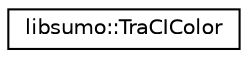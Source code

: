 digraph "Graphical Class Hierarchy"
{
  edge [fontname="Helvetica",fontsize="10",labelfontname="Helvetica",labelfontsize="10"];
  node [fontname="Helvetica",fontsize="10",shape=record];
  rankdir="LR";
  Node0 [label="libsumo::TraCIColor",height=0.2,width=0.4,color="black", fillcolor="white", style="filled",URL="$d7/d97/structlibsumo_1_1_tra_c_i_color.html",tooltip="A color. "];
}
